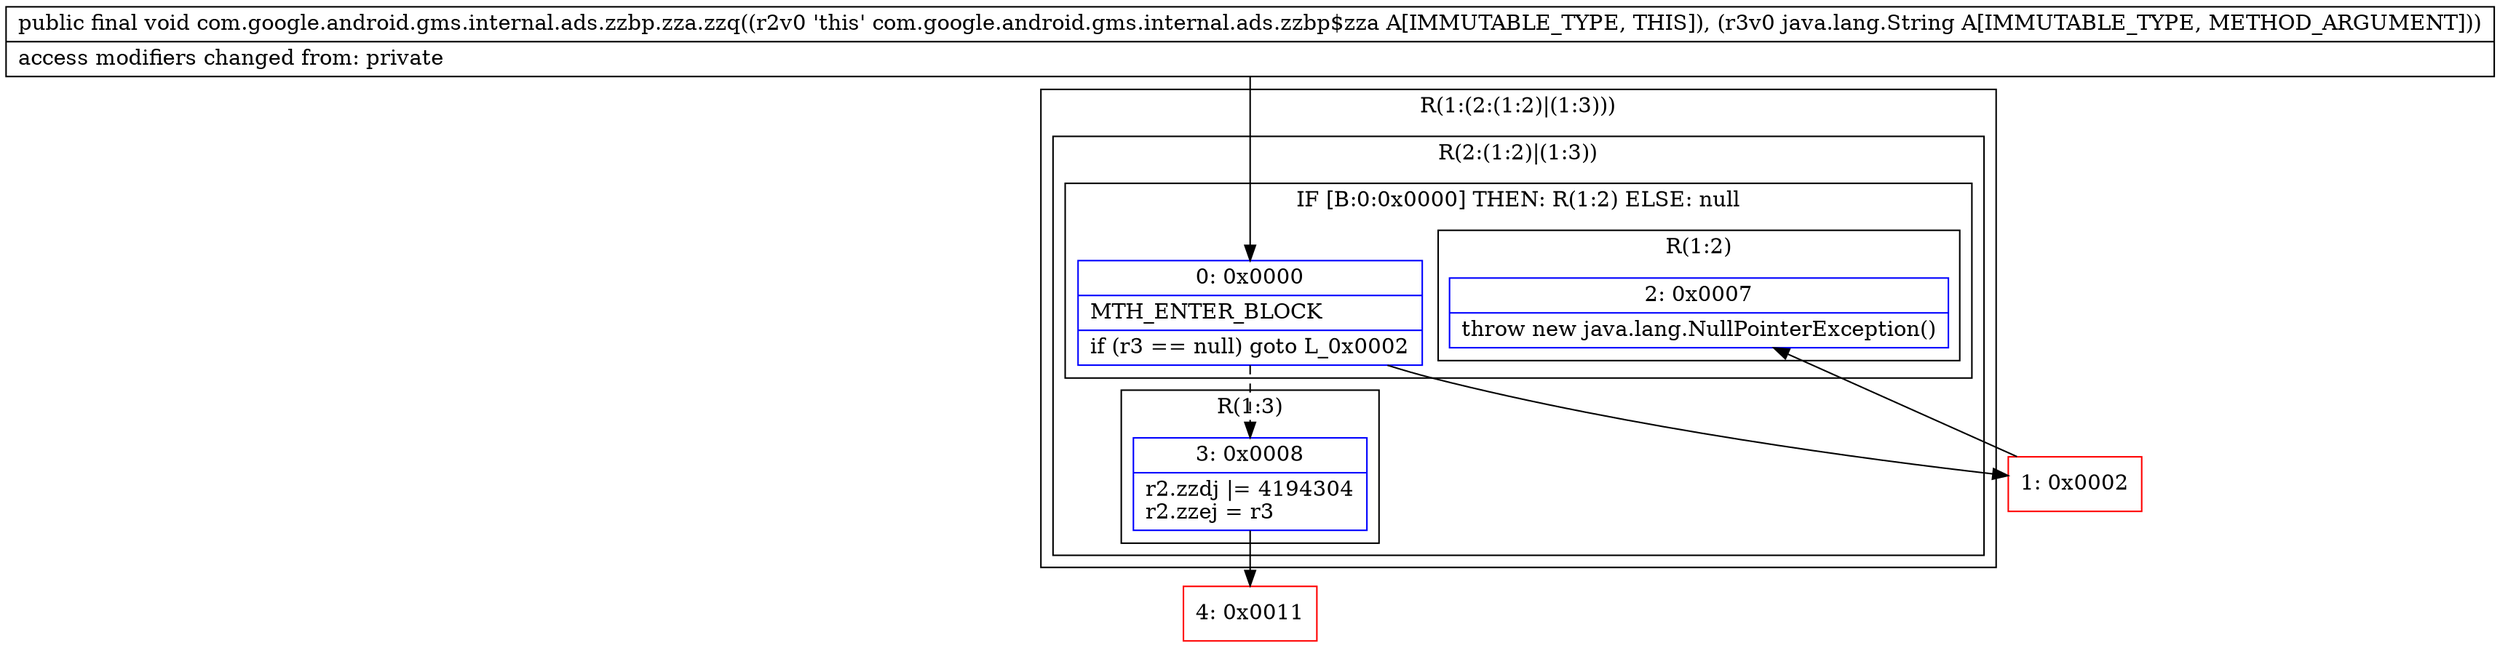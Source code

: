 digraph "CFG forcom.google.android.gms.internal.ads.zzbp.zza.zzq(Ljava\/lang\/String;)V" {
subgraph cluster_Region_1783047779 {
label = "R(1:(2:(1:2)|(1:3)))";
node [shape=record,color=blue];
subgraph cluster_Region_1349742832 {
label = "R(2:(1:2)|(1:3))";
node [shape=record,color=blue];
subgraph cluster_IfRegion_1824058590 {
label = "IF [B:0:0x0000] THEN: R(1:2) ELSE: null";
node [shape=record,color=blue];
Node_0 [shape=record,label="{0\:\ 0x0000|MTH_ENTER_BLOCK\l|if (r3 == null) goto L_0x0002\l}"];
subgraph cluster_Region_186834826 {
label = "R(1:2)";
node [shape=record,color=blue];
Node_2 [shape=record,label="{2\:\ 0x0007|throw new java.lang.NullPointerException()\l}"];
}
}
subgraph cluster_Region_1476760755 {
label = "R(1:3)";
node [shape=record,color=blue];
Node_3 [shape=record,label="{3\:\ 0x0008|r2.zzdj \|= 4194304\lr2.zzej = r3\l}"];
}
}
}
Node_1 [shape=record,color=red,label="{1\:\ 0x0002}"];
Node_4 [shape=record,color=red,label="{4\:\ 0x0011}"];
MethodNode[shape=record,label="{public final void com.google.android.gms.internal.ads.zzbp.zza.zzq((r2v0 'this' com.google.android.gms.internal.ads.zzbp$zza A[IMMUTABLE_TYPE, THIS]), (r3v0 java.lang.String A[IMMUTABLE_TYPE, METHOD_ARGUMENT]))  | access modifiers changed from: private\l}"];
MethodNode -> Node_0;
Node_0 -> Node_1;
Node_0 -> Node_3[style=dashed];
Node_3 -> Node_4;
Node_1 -> Node_2;
}

